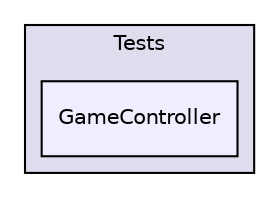 digraph "GameController" {
  compound=true
  node [ fontsize="10", fontname="Helvetica"];
  edge [ labelfontsize="10", labelfontname="Helvetica"];
  subgraph clusterdir_85c4bcfa5ceba710e89aab0b6a79eab3 {
    graph [ bgcolor="#ddddee", pencolor="black", label="Tests" fontname="Helvetica", fontsize="10", URL="dir_85c4bcfa5ceba710e89aab0b6a79eab3.xhtml"]
  dir_eb8aa5641b11310a1f9ff781c1bea516 [shape=box, label="GameController", style="filled", fillcolor="#eeeeff", pencolor="black", URL="dir_eb8aa5641b11310a1f9ff781c1bea516.xhtml"];
  }
}
